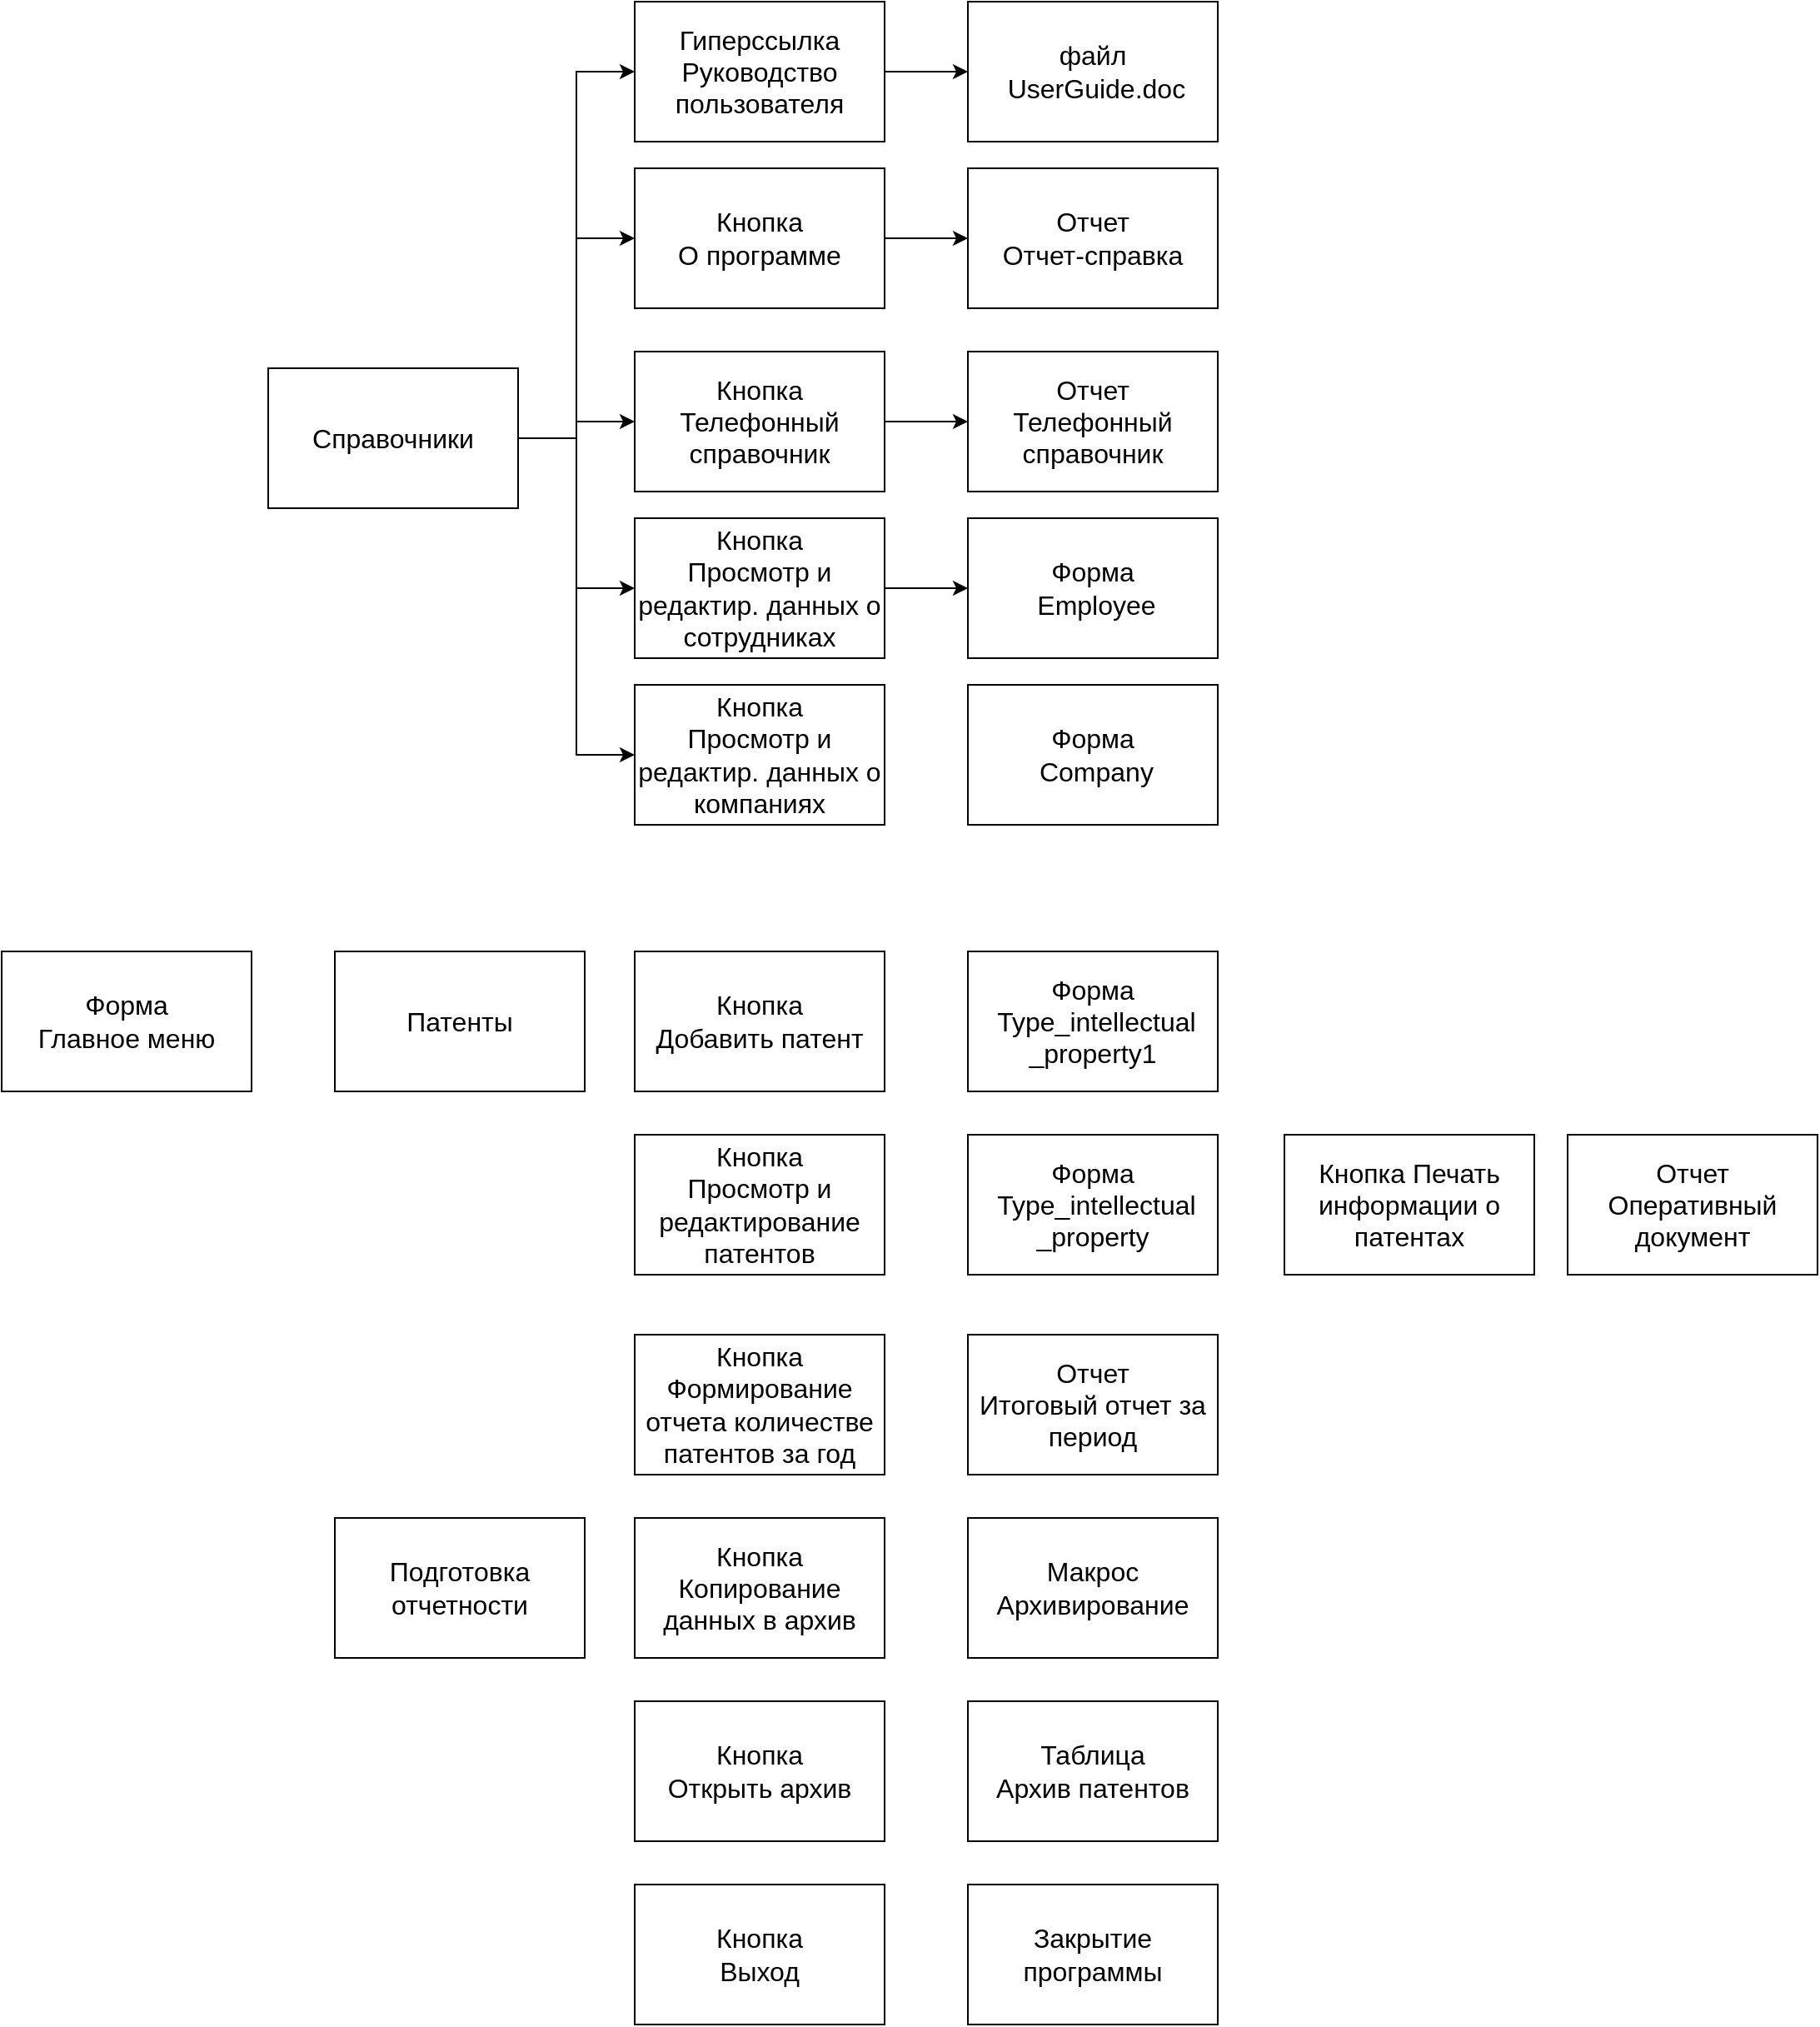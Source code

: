 <mxfile version="13.1.3" type="github">
  <diagram id="-_o99s0oShrrqCKARsHM" name="Page-1">
    <mxGraphModel dx="1824" dy="1016" grid="1" gridSize="10" guides="1" tooltips="1" connect="1" arrows="1" fold="1" page="1" pageScale="1" pageWidth="1169" pageHeight="827" math="0" shadow="0">
      <root>
        <mxCell id="0" />
        <mxCell id="1" parent="0" />
        <mxCell id="aqdA4Xq4WzRV1AeCbZL5-1" value="&lt;font style=&quot;font-size: 16px&quot;&gt;Форма &lt;br&gt;Главное меню&lt;/font&gt;" style="rounded=0;whiteSpace=wrap;html=1;" vertex="1" parent="1">
          <mxGeometry x="60" y="580" width="150" height="84" as="geometry" />
        </mxCell>
        <mxCell id="aqdA4Xq4WzRV1AeCbZL5-3" value="&lt;font style=&quot;font-size: 16px&quot;&gt;Кнопка &lt;br&gt;Выход&lt;/font&gt;" style="rounded=0;whiteSpace=wrap;html=1;" vertex="1" parent="1">
          <mxGeometry x="440" y="1140" width="150" height="84" as="geometry" />
        </mxCell>
        <mxCell id="aqdA4Xq4WzRV1AeCbZL5-4" value="&lt;font style=&quot;font-size: 16px&quot;&gt;Закрытие программы&lt;/font&gt;" style="rounded=0;whiteSpace=wrap;html=1;" vertex="1" parent="1">
          <mxGeometry x="640" y="1140" width="150" height="84" as="geometry" />
        </mxCell>
        <mxCell id="aqdA4Xq4WzRV1AeCbZL5-32" style="edgeStyle=orthogonalEdgeStyle;rounded=0;orthogonalLoop=1;jettySize=auto;html=1;entryX=0;entryY=0.5;entryDx=0;entryDy=0;" edge="1" parent="1" source="aqdA4Xq4WzRV1AeCbZL5-5" target="aqdA4Xq4WzRV1AeCbZL5-22">
          <mxGeometry relative="1" as="geometry" />
        </mxCell>
        <mxCell id="aqdA4Xq4WzRV1AeCbZL5-33" style="edgeStyle=orthogonalEdgeStyle;rounded=0;orthogonalLoop=1;jettySize=auto;html=1;entryX=0;entryY=0.5;entryDx=0;entryDy=0;" edge="1" parent="1" source="aqdA4Xq4WzRV1AeCbZL5-5" target="aqdA4Xq4WzRV1AeCbZL5-20">
          <mxGeometry relative="1" as="geometry" />
        </mxCell>
        <mxCell id="aqdA4Xq4WzRV1AeCbZL5-34" style="edgeStyle=orthogonalEdgeStyle;rounded=0;orthogonalLoop=1;jettySize=auto;html=1;entryX=0;entryY=0.5;entryDx=0;entryDy=0;" edge="1" parent="1" source="aqdA4Xq4WzRV1AeCbZL5-5" target="aqdA4Xq4WzRV1AeCbZL5-18">
          <mxGeometry relative="1" as="geometry" />
        </mxCell>
        <mxCell id="aqdA4Xq4WzRV1AeCbZL5-35" style="edgeStyle=orthogonalEdgeStyle;rounded=0;orthogonalLoop=1;jettySize=auto;html=1;entryX=0;entryY=0.5;entryDx=0;entryDy=0;" edge="1" parent="1" source="aqdA4Xq4WzRV1AeCbZL5-5" target="aqdA4Xq4WzRV1AeCbZL5-16">
          <mxGeometry relative="1" as="geometry" />
        </mxCell>
        <mxCell id="aqdA4Xq4WzRV1AeCbZL5-36" style="edgeStyle=orthogonalEdgeStyle;rounded=0;orthogonalLoop=1;jettySize=auto;html=1;entryX=0;entryY=0.5;entryDx=0;entryDy=0;" edge="1" parent="1" source="aqdA4Xq4WzRV1AeCbZL5-5" target="aqdA4Xq4WzRV1AeCbZL5-14">
          <mxGeometry relative="1" as="geometry" />
        </mxCell>
        <mxCell id="aqdA4Xq4WzRV1AeCbZL5-5" value="&lt;font style=&quot;font-size: 16px&quot;&gt;Справочники&lt;/font&gt;" style="rounded=0;whiteSpace=wrap;html=1;" vertex="1" parent="1">
          <mxGeometry x="220" y="230" width="150" height="84" as="geometry" />
        </mxCell>
        <mxCell id="aqdA4Xq4WzRV1AeCbZL5-6" value="&lt;font style=&quot;font-size: 16px&quot;&gt;Патенты&lt;/font&gt;" style="rounded=0;whiteSpace=wrap;html=1;" vertex="1" parent="1">
          <mxGeometry x="260" y="580" width="150" height="84" as="geometry" />
        </mxCell>
        <mxCell id="aqdA4Xq4WzRV1AeCbZL5-7" value="&lt;font style=&quot;font-size: 16px&quot;&gt;Подготовка отчетности&lt;/font&gt;" style="rounded=0;whiteSpace=wrap;html=1;" vertex="1" parent="1">
          <mxGeometry x="260" y="920" width="150" height="84" as="geometry" />
        </mxCell>
        <mxCell id="aqdA4Xq4WzRV1AeCbZL5-8" value="&lt;font style=&quot;font-size: 16px&quot;&gt;Кнопка Формирование отчета количестве патентов за год&lt;/font&gt;" style="rounded=0;whiteSpace=wrap;html=1;" vertex="1" parent="1">
          <mxGeometry x="440" y="810" width="150" height="84" as="geometry" />
        </mxCell>
        <mxCell id="aqdA4Xq4WzRV1AeCbZL5-9" value="&lt;font style=&quot;font-size: 16px&quot;&gt;Отчет &lt;br&gt;Итоговый отчет за период&lt;/font&gt;" style="rounded=0;whiteSpace=wrap;html=1;" vertex="1" parent="1">
          <mxGeometry x="640" y="810" width="150" height="84" as="geometry" />
        </mxCell>
        <mxCell id="aqdA4Xq4WzRV1AeCbZL5-10" value="&lt;font style=&quot;font-size: 16px&quot;&gt;Кнопка Копирование данных в архив&lt;/font&gt;" style="rounded=0;whiteSpace=wrap;html=1;" vertex="1" parent="1">
          <mxGeometry x="440" y="920" width="150" height="84" as="geometry" />
        </mxCell>
        <mxCell id="aqdA4Xq4WzRV1AeCbZL5-11" value="&lt;font style=&quot;font-size: 16px&quot;&gt;Макрос Архивирование&lt;/font&gt;" style="rounded=0;whiteSpace=wrap;html=1;" vertex="1" parent="1">
          <mxGeometry x="640" y="920" width="150" height="84" as="geometry" />
        </mxCell>
        <mxCell id="aqdA4Xq4WzRV1AeCbZL5-12" value="&lt;font style=&quot;font-size: 16px&quot;&gt;Кнопка &lt;br&gt;Открыть архив&lt;/font&gt;" style="rounded=0;whiteSpace=wrap;html=1;" vertex="1" parent="1">
          <mxGeometry x="440" y="1030" width="150" height="84" as="geometry" />
        </mxCell>
        <mxCell id="aqdA4Xq4WzRV1AeCbZL5-13" value="&lt;font style=&quot;font-size: 16px&quot;&gt;Таблица &lt;br&gt;Архив патентов&lt;/font&gt;" style="rounded=0;whiteSpace=wrap;html=1;" vertex="1" parent="1">
          <mxGeometry x="640" y="1030" width="150" height="84" as="geometry" />
        </mxCell>
        <mxCell id="aqdA4Xq4WzRV1AeCbZL5-37" style="edgeStyle=orthogonalEdgeStyle;rounded=0;orthogonalLoop=1;jettySize=auto;html=1;entryX=0;entryY=0.5;entryDx=0;entryDy=0;" edge="1" parent="1" source="aqdA4Xq4WzRV1AeCbZL5-14" target="aqdA4Xq4WzRV1AeCbZL5-15">
          <mxGeometry relative="1" as="geometry" />
        </mxCell>
        <mxCell id="aqdA4Xq4WzRV1AeCbZL5-14" value="&lt;font style=&quot;font-size: 16px&quot;&gt;Гиперссылка Руководство пользователя&lt;/font&gt;" style="rounded=0;whiteSpace=wrap;html=1;" vertex="1" parent="1">
          <mxGeometry x="440" y="10" width="150" height="84" as="geometry" />
        </mxCell>
        <mxCell id="aqdA4Xq4WzRV1AeCbZL5-15" value="&lt;font style=&quot;font-size: 16px&quot;&gt;файл&lt;br&gt;&amp;nbsp;UserGuide.doc&lt;/font&gt;" style="rounded=0;whiteSpace=wrap;html=1;" vertex="1" parent="1">
          <mxGeometry x="640" y="10" width="150" height="84" as="geometry" />
        </mxCell>
        <mxCell id="aqdA4Xq4WzRV1AeCbZL5-38" style="edgeStyle=orthogonalEdgeStyle;rounded=0;orthogonalLoop=1;jettySize=auto;html=1;entryX=0;entryY=0.5;entryDx=0;entryDy=0;" edge="1" parent="1" source="aqdA4Xq4WzRV1AeCbZL5-16" target="aqdA4Xq4WzRV1AeCbZL5-17">
          <mxGeometry relative="1" as="geometry" />
        </mxCell>
        <mxCell id="aqdA4Xq4WzRV1AeCbZL5-16" value="&lt;font style=&quot;font-size: 16px&quot;&gt;Кнопка &lt;br&gt;О программе&lt;/font&gt;" style="rounded=0;whiteSpace=wrap;html=1;" vertex="1" parent="1">
          <mxGeometry x="440" y="110" width="150" height="84" as="geometry" />
        </mxCell>
        <mxCell id="aqdA4Xq4WzRV1AeCbZL5-17" value="&lt;font style=&quot;font-size: 16px&quot;&gt;Отчет &lt;br&gt;Отчет-справка&lt;/font&gt;" style="rounded=0;whiteSpace=wrap;html=1;" vertex="1" parent="1">
          <mxGeometry x="640" y="110" width="150" height="84" as="geometry" />
        </mxCell>
        <mxCell id="aqdA4Xq4WzRV1AeCbZL5-39" style="edgeStyle=orthogonalEdgeStyle;rounded=0;orthogonalLoop=1;jettySize=auto;html=1;entryX=0;entryY=0.5;entryDx=0;entryDy=0;" edge="1" parent="1" source="aqdA4Xq4WzRV1AeCbZL5-18" target="aqdA4Xq4WzRV1AeCbZL5-19">
          <mxGeometry relative="1" as="geometry" />
        </mxCell>
        <mxCell id="aqdA4Xq4WzRV1AeCbZL5-18" value="&lt;span style=&quot;font-size: 16px&quot;&gt;Кнопка&lt;br&gt;Телефонный справочник&lt;/span&gt;" style="rounded=0;whiteSpace=wrap;html=1;" vertex="1" parent="1">
          <mxGeometry x="440" y="220" width="150" height="84" as="geometry" />
        </mxCell>
        <mxCell id="aqdA4Xq4WzRV1AeCbZL5-19" value="&lt;span style=&quot;font-size: 16px&quot;&gt;Отчет &lt;br&gt;Телефонный справочник&lt;/span&gt;" style="rounded=0;whiteSpace=wrap;html=1;" vertex="1" parent="1">
          <mxGeometry x="640" y="220" width="150" height="84" as="geometry" />
        </mxCell>
        <mxCell id="aqdA4Xq4WzRV1AeCbZL5-40" style="edgeStyle=orthogonalEdgeStyle;rounded=0;orthogonalLoop=1;jettySize=auto;html=1;" edge="1" parent="1" source="aqdA4Xq4WzRV1AeCbZL5-20" target="aqdA4Xq4WzRV1AeCbZL5-21">
          <mxGeometry relative="1" as="geometry" />
        </mxCell>
        <mxCell id="aqdA4Xq4WzRV1AeCbZL5-20" value="&lt;span style=&quot;font-size: 16px&quot;&gt;Кнопка&lt;br&gt;Просмотр и редактир. данных о сотрудниках&lt;/span&gt;" style="rounded=0;whiteSpace=wrap;html=1;" vertex="1" parent="1">
          <mxGeometry x="440" y="320" width="150" height="84" as="geometry" />
        </mxCell>
        <mxCell id="aqdA4Xq4WzRV1AeCbZL5-21" value="&lt;span style=&quot;font-size: 16px&quot;&gt;Форма&lt;br&gt;&amp;nbsp;Employee&lt;/span&gt;" style="rounded=0;whiteSpace=wrap;html=1;" vertex="1" parent="1">
          <mxGeometry x="640" y="320" width="150" height="84" as="geometry" />
        </mxCell>
        <mxCell id="aqdA4Xq4WzRV1AeCbZL5-22" value="&lt;span style=&quot;font-size: 16px&quot;&gt;Кнопка&lt;/span&gt;&lt;br style=&quot;font-size: 16px&quot;&gt;&lt;span style=&quot;font-size: 16px&quot;&gt;Просмотр и редактир. данных о компаниях&lt;/span&gt;" style="rounded=0;whiteSpace=wrap;html=1;" vertex="1" parent="1">
          <mxGeometry x="440" y="420" width="150" height="84" as="geometry" />
        </mxCell>
        <mxCell id="aqdA4Xq4WzRV1AeCbZL5-24" value="&lt;span style=&quot;font-size: 16px&quot;&gt;Форма&lt;br&gt;&amp;nbsp;Company&lt;/span&gt;" style="rounded=0;whiteSpace=wrap;html=1;" vertex="1" parent="1">
          <mxGeometry x="640" y="420" width="150" height="84" as="geometry" />
        </mxCell>
        <mxCell id="aqdA4Xq4WzRV1AeCbZL5-25" value="&lt;span style=&quot;font-size: 16px&quot;&gt;Кнопка &lt;br&gt;Добавить патент&lt;/span&gt;" style="rounded=0;whiteSpace=wrap;html=1;" vertex="1" parent="1">
          <mxGeometry x="440" y="580" width="150" height="84" as="geometry" />
        </mxCell>
        <mxCell id="aqdA4Xq4WzRV1AeCbZL5-26" value="&lt;span style=&quot;font-size: 16px&quot;&gt;Форма&lt;br&gt;&amp;nbsp;Type_intellectual _property1&lt;/span&gt;" style="rounded=0;whiteSpace=wrap;html=1;" vertex="1" parent="1">
          <mxGeometry x="640" y="580" width="150" height="84" as="geometry" />
        </mxCell>
        <mxCell id="aqdA4Xq4WzRV1AeCbZL5-27" value="&lt;span style=&quot;font-size: 16px&quot;&gt;Кнопка &lt;br&gt;Просмотр и редактирование патентов&lt;br&gt;&lt;/span&gt;" style="rounded=0;whiteSpace=wrap;html=1;" vertex="1" parent="1">
          <mxGeometry x="440" y="690" width="150" height="84" as="geometry" />
        </mxCell>
        <mxCell id="aqdA4Xq4WzRV1AeCbZL5-28" value="&lt;span style=&quot;font-size: 16px&quot;&gt;Форма&lt;br&gt;&amp;nbsp;Type_intellectual _property&lt;/span&gt;" style="rounded=0;whiteSpace=wrap;html=1;" vertex="1" parent="1">
          <mxGeometry x="640" y="690" width="150" height="84" as="geometry" />
        </mxCell>
        <mxCell id="aqdA4Xq4WzRV1AeCbZL5-29" value="&lt;span style=&quot;font-size: 16px&quot;&gt;Кнопка Печать информации о патентах&lt;/span&gt;" style="rounded=0;whiteSpace=wrap;html=1;" vertex="1" parent="1">
          <mxGeometry x="830" y="690" width="150" height="84" as="geometry" />
        </mxCell>
        <mxCell id="aqdA4Xq4WzRV1AeCbZL5-30" value="&lt;span style=&quot;font-size: 16px&quot;&gt;Отчет&lt;br&gt;Оперативный документ&lt;br&gt;&lt;/span&gt;" style="rounded=0;whiteSpace=wrap;html=1;" vertex="1" parent="1">
          <mxGeometry x="1000" y="690" width="150" height="84" as="geometry" />
        </mxCell>
      </root>
    </mxGraphModel>
  </diagram>
</mxfile>
